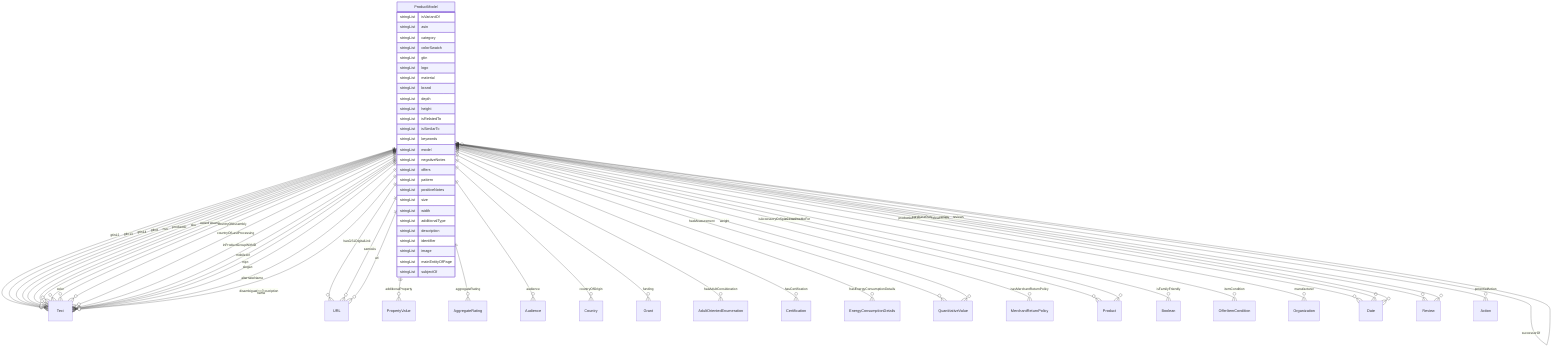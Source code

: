 erDiagram
ProductModel {
    stringList isVariantOf  
    stringList asin  
    stringList category  
    stringList colorSwatch  
    stringList gtin  
    stringList logo  
    stringList material  
    stringList brand  
    stringList depth  
    stringList height  
    stringList isRelatedTo  
    stringList isSimilarTo  
    stringList keywords  
    stringList model  
    stringList negativeNotes  
    stringList offers  
    stringList pattern  
    stringList positiveNotes  
    stringList size  
    stringList width  
    stringList additionalType  
    stringList description  
    stringList identifier  
    stringList image  
    stringList mainEntityOfPage  
    stringList subjectOf  
}

ProductModel ||--}o ProductModel : "predecessorOf"
ProductModel ||--}o ProductModel : "successorOf"
ProductModel ||--}o Text : "gtin12"
ProductModel ||--}o Text : "gtin13"
ProductModel ||--}o Text : "gtin14"
ProductModel ||--}o Text : "gtin8"
ProductModel ||--}o URL : "hasGS1DigitalLink"
ProductModel ||--}o Text : "nsn"
ProductModel ||--}o Text : "productID"
ProductModel ||--}o Text : "sku"
ProductModel ||--}o PropertyValue : "additionalProperty"
ProductModel ||--}o AggregateRating : "aggregateRating"
ProductModel ||--}o Audience : "audience"
ProductModel ||--}o Text : "award"
ProductModel ||--}o Text : "awards"
ProductModel ||--}o Text : "color"
ProductModel ||--}o Text : "countryOfAssembly"
ProductModel ||--}o Text : "countryOfLastProcessing"
ProductModel ||--}o Country : "countryOfOrigin"
ProductModel ||--}o Grant : "funding"
ProductModel ||--}o AdultOrientedEnumeration : "hasAdultConsideration"
ProductModel ||--}o Certification : "hasCertification"
ProductModel ||--}o EnergyConsumptionDetails : "hasEnergyConsumptionDetails"
ProductModel ||--}o QuantitativeValue : "hasMeasurement"
ProductModel ||--}o MerchantReturnPolicy : "hasMerchantReturnPolicy"
ProductModel ||--}o Text : "inProductGroupWithID"
ProductModel ||--}o Product : "isAccessoryOrSparePartFor"
ProductModel ||--}o Product : "isConsumableFor"
ProductModel ||--}o Boolean : "isFamilyFriendly"
ProductModel ||--}o OfferItemCondition : "itemCondition"
ProductModel ||--}o Organization : "manufacturer"
ProductModel ||--}o Text : "mobileUrl"
ProductModel ||--}o Text : "mpn"
ProductModel ||--}o Date : "productionDate"
ProductModel ||--}o Date : "purchaseDate"
ProductModel ||--}o Date : "releaseDate"
ProductModel ||--}o Review : "review"
ProductModel ||--}o Review : "reviews"
ProductModel ||--}o Text : "slogan"
ProductModel ||--}o QuantitativeValue : "weight"
ProductModel ||--}o Text : "alternateName"
ProductModel ||--}o Text : "disambiguatingDescription"
ProductModel ||--}o Text : "name"
ProductModel ||--}o URL : "sameAs"
ProductModel ||--}o Action : "potentialAction"
ProductModel ||--}o URL : "url"